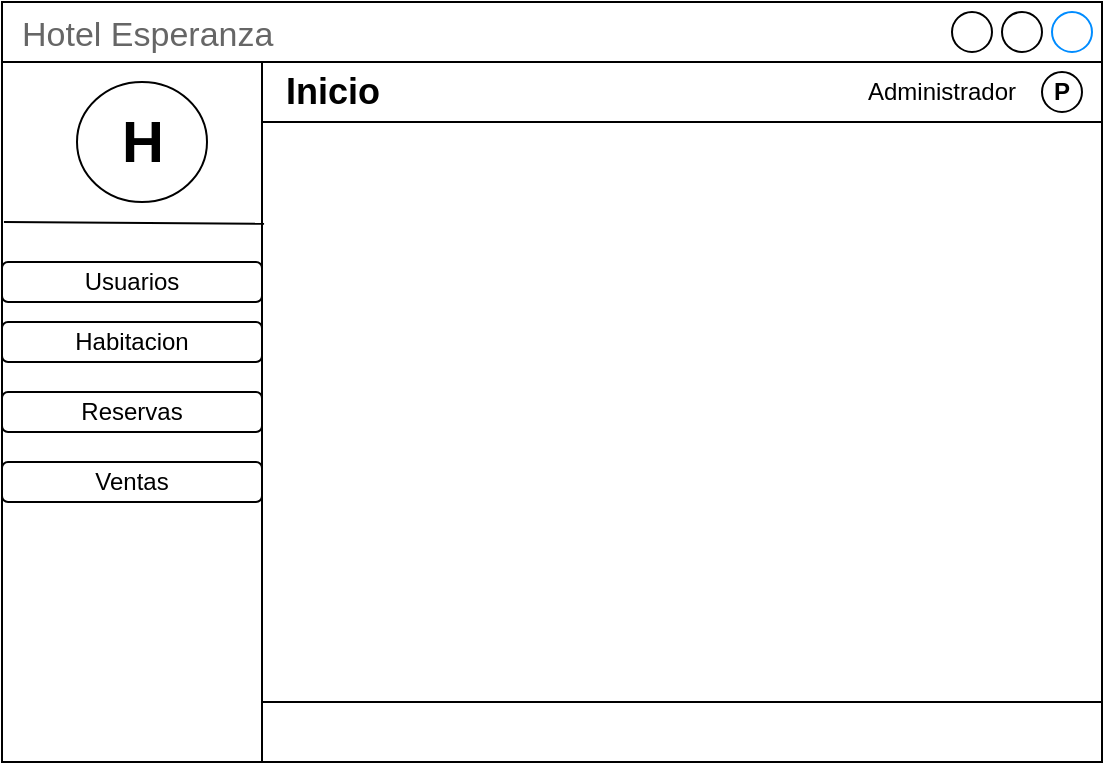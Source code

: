 <mxfile version="22.0.8" type="github" pages="2">
  <diagram name="Inicio" id="1BHzhy0nbax0xnrKGxvR">
    <mxGraphModel dx="1434" dy="832" grid="1" gridSize="10" guides="1" tooltips="1" connect="1" arrows="1" fold="1" page="1" pageScale="1" pageWidth="850" pageHeight="1100" math="0" shadow="0">
      <root>
        <mxCell id="0" />
        <mxCell id="1" parent="0" />
        <mxCell id="prm9V2R4d44I98yp5f6J-2" value="Hotel Esperanza" style="strokeWidth=1;shadow=0;dashed=0;align=center;html=1;shape=mxgraph.mockup.containers.window;align=left;verticalAlign=top;spacingLeft=8;strokeColor2=#008cff;strokeColor3=#c4c4c4;fontColor=#666666;mainText=;fontSize=17;labelBackgroundColor=none;whiteSpace=wrap;" vertex="1" parent="1">
          <mxGeometry x="130" y="90" width="550" height="380" as="geometry" />
        </mxCell>
        <mxCell id="prm9V2R4d44I98yp5f6J-13" value="" style="rounded=0;whiteSpace=wrap;html=1;" vertex="1" parent="1">
          <mxGeometry x="130" y="120" width="130" height="350" as="geometry" />
        </mxCell>
        <mxCell id="prm9V2R4d44I98yp5f6J-16" value="Reservas" style="rounded=1;whiteSpace=wrap;html=1;" vertex="1" parent="1">
          <mxGeometry x="130" y="285" width="130" height="20" as="geometry" />
        </mxCell>
        <mxCell id="prm9V2R4d44I98yp5f6J-18" value="Usuarios" style="rounded=1;whiteSpace=wrap;html=1;strokeColor=default;" vertex="1" parent="1">
          <mxGeometry x="130" y="220" width="130" height="20" as="geometry" />
        </mxCell>
        <mxCell id="prm9V2R4d44I98yp5f6J-20" value="&lt;h1&gt;&lt;font style=&quot;font-size: 29px;&quot;&gt;H&lt;/font&gt;&lt;/h1&gt;" style="ellipse;whiteSpace=wrap;html=1;" vertex="1" parent="1">
          <mxGeometry x="167.5" y="130" width="65" height="60" as="geometry" />
        </mxCell>
        <mxCell id="prm9V2R4d44I98yp5f6J-19" value="Habitacion" style="rounded=1;whiteSpace=wrap;html=1;" vertex="1" parent="1">
          <mxGeometry x="130" y="250" width="130" height="20" as="geometry" />
        </mxCell>
        <mxCell id="prm9V2R4d44I98yp5f6J-23" value="" style="endArrow=none;html=1;rounded=0;exitX=0.007;exitY=0.197;exitDx=0;exitDy=0;exitPerimeter=0;entryX=1.008;entryY=0.231;entryDx=0;entryDy=0;entryPerimeter=0;" edge="1" parent="1" target="prm9V2R4d44I98yp5f6J-13">
          <mxGeometry width="50" height="50" relative="1" as="geometry">
            <mxPoint x="130.98" y="200.0" as="sourcePoint" />
            <mxPoint x="250" y="200" as="targetPoint" />
          </mxGeometry>
        </mxCell>
        <mxCell id="prm9V2R4d44I98yp5f6J-24" value="Ventas" style="rounded=1;whiteSpace=wrap;html=1;" vertex="1" parent="1">
          <mxGeometry x="130" y="320" width="130" height="20" as="geometry" />
        </mxCell>
        <mxCell id="prm9V2R4d44I98yp5f6J-40" value="" style="rounded=0;whiteSpace=wrap;html=1;" vertex="1" parent="1">
          <mxGeometry x="260" y="440" width="420" height="30" as="geometry" />
        </mxCell>
        <mxCell id="prm9V2R4d44I98yp5f6J-41" value="&lt;h2&gt;&amp;nbsp; Inicio&lt;/h2&gt;" style="rounded=0;whiteSpace=wrap;html=1;align=left;" vertex="1" parent="1">
          <mxGeometry x="260" y="120" width="420" height="30" as="geometry" />
        </mxCell>
        <mxCell id="8INweQmi1ao8vCVMYEEV-1" value="&lt;b&gt;P&lt;/b&gt;" style="ellipse;whiteSpace=wrap;html=1;aspect=fixed;" vertex="1" parent="1">
          <mxGeometry x="650" y="125" width="20" height="20" as="geometry" />
        </mxCell>
        <mxCell id="8INweQmi1ao8vCVMYEEV-2" value="Administrador" style="text;html=1;strokeColor=none;fillColor=none;align=center;verticalAlign=middle;whiteSpace=wrap;rounded=0;" vertex="1" parent="1">
          <mxGeometry x="570" y="120" width="60" height="30" as="geometry" />
        </mxCell>
      </root>
    </mxGraphModel>
  </diagram>
  <diagram id="0PvmPzO98gkM6dWEAUke" name="Usuarios">
    <mxGraphModel dx="1434" dy="832" grid="1" gridSize="10" guides="1" tooltips="1" connect="1" arrows="1" fold="1" page="1" pageScale="1" pageWidth="850" pageHeight="1100" math="0" shadow="0">
      <root>
        <mxCell id="0" />
        <mxCell id="1" parent="0" />
        <mxCell id="oTyDAaPy6KYJ5hlqfWlX-1" value="Hotel Esperanza AC.&lt;br&gt;" style="strokeWidth=1;shadow=0;dashed=0;align=center;html=1;shape=mxgraph.mockup.containers.window;align=left;verticalAlign=top;spacingLeft=8;strokeColor2=#008cff;strokeColor3=#c4c4c4;fontColor=#666666;mainText=;fontSize=17;labelBackgroundColor=none;whiteSpace=wrap;" vertex="1" parent="1">
          <mxGeometry x="130" y="90" width="550" height="380" as="geometry" />
        </mxCell>
        <mxCell id="oTyDAaPy6KYJ5hlqfWlX-2" value="" style="rounded=0;whiteSpace=wrap;html=1;" vertex="1" parent="1">
          <mxGeometry x="130" y="120" width="130" height="350" as="geometry" />
        </mxCell>
        <mxCell id="oTyDAaPy6KYJ5hlqfWlX-3" value="Reservas" style="rounded=1;whiteSpace=wrap;html=1;" vertex="1" parent="1">
          <mxGeometry x="130" y="285" width="130" height="20" as="geometry" />
        </mxCell>
        <mxCell id="oTyDAaPy6KYJ5hlqfWlX-4" value="Usuarios" style="rounded=1;whiteSpace=wrap;html=1;strokeColor=#6c8ebf;fillColor=#dae8fc;" vertex="1" parent="1">
          <mxGeometry x="130" y="220" width="130" height="20" as="geometry" />
        </mxCell>
        <mxCell id="oTyDAaPy6KYJ5hlqfWlX-5" value="&lt;h1&gt;&lt;font style=&quot;font-size: 29px;&quot;&gt;H&lt;/font&gt;&lt;/h1&gt;" style="ellipse;whiteSpace=wrap;html=1;" vertex="1" parent="1">
          <mxGeometry x="167.5" y="130" width="65" height="60" as="geometry" />
        </mxCell>
        <mxCell id="oTyDAaPy6KYJ5hlqfWlX-6" value="Habitacion" style="rounded=1;whiteSpace=wrap;html=1;" vertex="1" parent="1">
          <mxGeometry x="130" y="250" width="130" height="20" as="geometry" />
        </mxCell>
        <mxCell id="oTyDAaPy6KYJ5hlqfWlX-7" value="" style="endArrow=none;html=1;rounded=0;exitX=0.007;exitY=0.197;exitDx=0;exitDy=0;exitPerimeter=0;entryX=1.008;entryY=0.231;entryDx=0;entryDy=0;entryPerimeter=0;" edge="1" parent="1" target="oTyDAaPy6KYJ5hlqfWlX-2">
          <mxGeometry width="50" height="50" relative="1" as="geometry">
            <mxPoint x="130.98" y="200.0" as="sourcePoint" />
            <mxPoint x="250" y="200" as="targetPoint" />
          </mxGeometry>
        </mxCell>
        <mxCell id="oTyDAaPy6KYJ5hlqfWlX-8" value="Ventas" style="rounded=1;whiteSpace=wrap;html=1;" vertex="1" parent="1">
          <mxGeometry x="130" y="320" width="130" height="20" as="geometry" />
        </mxCell>
        <mxCell id="oTyDAaPy6KYJ5hlqfWlX-9" value="" style="rounded=0;whiteSpace=wrap;html=1;" vertex="1" parent="1">
          <mxGeometry x="260" y="440" width="420" height="30" as="geometry" />
        </mxCell>
        <mxCell id="oTyDAaPy6KYJ5hlqfWlX-10" value="&lt;h2&gt;&amp;nbsp; Usuarios&lt;/h2&gt;" style="rounded=0;whiteSpace=wrap;html=1;align=left;" vertex="1" parent="1">
          <mxGeometry x="260" y="120" width="420" height="30" as="geometry" />
        </mxCell>
        <mxCell id="CrvFjvNTxzVoyaFxaUj--1" value="&lt;b&gt;P&lt;/b&gt;" style="ellipse;whiteSpace=wrap;html=1;aspect=fixed;" vertex="1" parent="1">
          <mxGeometry x="650" y="125" width="20" height="20" as="geometry" />
        </mxCell>
        <mxCell id="CrvFjvNTxzVoyaFxaUj--2" value="Administrador" style="text;html=1;strokeColor=none;fillColor=none;align=center;verticalAlign=middle;whiteSpace=wrap;rounded=0;" vertex="1" parent="1">
          <mxGeometry x="570" y="120" width="60" height="30" as="geometry" />
        </mxCell>
        <mxCell id="CrvFjvNTxzVoyaFxaUj--3" value="" style="shape=table;html=1;whiteSpace=wrap;startSize=0;container=1;collapsible=0;childLayout=tableLayout;strokeWidth=2;" vertex="1" parent="1">
          <mxGeometry x="280" y="205" width="360" height="80" as="geometry" />
        </mxCell>
        <mxCell id="CrvFjvNTxzVoyaFxaUj--4" value="" style="shape=tableRow;horizontal=0;startSize=0;swimlaneHead=0;swimlaneBody=0;top=0;left=0;bottom=0;right=0;collapsible=0;dropTarget=0;fillColor=none;points=[[0,0.5],[1,0.5]];portConstraint=eastwest;" vertex="1" parent="CrvFjvNTxzVoyaFxaUj--3">
          <mxGeometry width="360" height="33" as="geometry" />
        </mxCell>
        <mxCell id="CrvFjvNTxzVoyaFxaUj--5" value="Header 1" style="shape=partialRectangle;html=1;whiteSpace=wrap;connectable=0;fillColor=none;top=0;left=0;bottom=0;right=0;overflow=hidden;fontStyle=1" vertex="1" parent="CrvFjvNTxzVoyaFxaUj--4">
          <mxGeometry width="180" height="33" as="geometry">
            <mxRectangle width="180" height="33" as="alternateBounds" />
          </mxGeometry>
        </mxCell>
        <mxCell id="CrvFjvNTxzVoyaFxaUj--6" value="Header 2" style="shape=partialRectangle;html=1;whiteSpace=wrap;connectable=0;fillColor=none;top=0;left=0;bottom=0;right=0;overflow=hidden;fontStyle=1" vertex="1" parent="CrvFjvNTxzVoyaFxaUj--4">
          <mxGeometry x="180" width="180" height="33" as="geometry">
            <mxRectangle width="180" height="33" as="alternateBounds" />
          </mxGeometry>
        </mxCell>
        <mxCell id="CrvFjvNTxzVoyaFxaUj--7" value="" style="shape=tableRow;horizontal=0;startSize=0;swimlaneHead=0;swimlaneBody=0;top=0;left=0;bottom=0;right=0;collapsible=0;dropTarget=0;fillColor=none;points=[[0,0.5],[1,0.5]];portConstraint=eastwest;" vertex="1" parent="CrvFjvNTxzVoyaFxaUj--3">
          <mxGeometry y="33" width="360" height="23" as="geometry" />
        </mxCell>
        <mxCell id="CrvFjvNTxzVoyaFxaUj--8" value="row 1, cell 1" style="shape=partialRectangle;html=1;whiteSpace=wrap;connectable=0;fillColor=none;top=0;left=0;bottom=0;right=0;overflow=hidden;" vertex="1" parent="CrvFjvNTxzVoyaFxaUj--7">
          <mxGeometry width="180" height="23" as="geometry">
            <mxRectangle width="180" height="23" as="alternateBounds" />
          </mxGeometry>
        </mxCell>
        <mxCell id="CrvFjvNTxzVoyaFxaUj--9" value="row 1, cell 2" style="shape=partialRectangle;html=1;whiteSpace=wrap;connectable=0;fillColor=none;top=0;left=0;bottom=0;right=0;overflow=hidden;" vertex="1" parent="CrvFjvNTxzVoyaFxaUj--7">
          <mxGeometry x="180" width="180" height="23" as="geometry">
            <mxRectangle width="180" height="23" as="alternateBounds" />
          </mxGeometry>
        </mxCell>
        <mxCell id="CrvFjvNTxzVoyaFxaUj--10" value="" style="shape=tableRow;horizontal=0;startSize=0;swimlaneHead=0;swimlaneBody=0;top=0;left=0;bottom=0;right=0;collapsible=0;dropTarget=0;fillColor=none;points=[[0,0.5],[1,0.5]];portConstraint=eastwest;" vertex="1" parent="CrvFjvNTxzVoyaFxaUj--3">
          <mxGeometry y="56" width="360" height="24" as="geometry" />
        </mxCell>
        <mxCell id="CrvFjvNTxzVoyaFxaUj--11" value="row 2, cell 1" style="shape=partialRectangle;html=1;whiteSpace=wrap;connectable=0;fillColor=none;top=0;left=0;bottom=0;right=0;overflow=hidden;" vertex="1" parent="CrvFjvNTxzVoyaFxaUj--10">
          <mxGeometry width="180" height="24" as="geometry">
            <mxRectangle width="180" height="24" as="alternateBounds" />
          </mxGeometry>
        </mxCell>
        <mxCell id="CrvFjvNTxzVoyaFxaUj--12" value="row 2, cell 2" style="shape=partialRectangle;html=1;whiteSpace=wrap;connectable=0;fillColor=none;top=0;left=0;bottom=0;right=0;overflow=hidden;" vertex="1" parent="CrvFjvNTxzVoyaFxaUj--10">
          <mxGeometry x="180" width="180" height="24" as="geometry">
            <mxRectangle width="180" height="24" as="alternateBounds" />
          </mxGeometry>
        </mxCell>
        <mxCell id="CrvFjvNTxzVoyaFxaUj--90" value="&lt;h2&gt;Listado de empleados&lt;/h2&gt;" style="text;html=1;strokeColor=none;fillColor=none;align=center;verticalAlign=middle;whiteSpace=wrap;rounded=0;" vertex="1" parent="1">
          <mxGeometry x="280" y="170" width="210" height="30" as="geometry" />
        </mxCell>
        <mxCell id="CrvFjvNTxzVoyaFxaUj--104" value="&lt;h2&gt;Listado de clientes&lt;/h2&gt;" style="text;html=1;strokeColor=none;fillColor=none;align=center;verticalAlign=middle;whiteSpace=wrap;rounded=0;" vertex="1" parent="1">
          <mxGeometry x="280" y="305" width="180" height="30" as="geometry" />
        </mxCell>
        <mxCell id="CrvFjvNTxzVoyaFxaUj--105" value="" style="shape=table;html=1;whiteSpace=wrap;startSize=0;container=1;collapsible=0;childLayout=tableLayout;strokeWidth=2;" vertex="1" parent="1">
          <mxGeometry x="280" y="340" width="360" height="80" as="geometry" />
        </mxCell>
        <mxCell id="CrvFjvNTxzVoyaFxaUj--106" value="" style="shape=tableRow;horizontal=0;startSize=0;swimlaneHead=0;swimlaneBody=0;top=0;left=0;bottom=0;right=0;collapsible=0;dropTarget=0;fillColor=none;points=[[0,0.5],[1,0.5]];portConstraint=eastwest;" vertex="1" parent="CrvFjvNTxzVoyaFxaUj--105">
          <mxGeometry width="360" height="33" as="geometry" />
        </mxCell>
        <mxCell id="CrvFjvNTxzVoyaFxaUj--107" value="Header 1" style="shape=partialRectangle;html=1;whiteSpace=wrap;connectable=0;fillColor=none;top=0;left=0;bottom=0;right=0;overflow=hidden;fontStyle=1" vertex="1" parent="CrvFjvNTxzVoyaFxaUj--106">
          <mxGeometry width="180" height="33" as="geometry">
            <mxRectangle width="180" height="33" as="alternateBounds" />
          </mxGeometry>
        </mxCell>
        <mxCell id="CrvFjvNTxzVoyaFxaUj--108" value="Header 2" style="shape=partialRectangle;html=1;whiteSpace=wrap;connectable=0;fillColor=none;top=0;left=0;bottom=0;right=0;overflow=hidden;fontStyle=1" vertex="1" parent="CrvFjvNTxzVoyaFxaUj--106">
          <mxGeometry x="180" width="180" height="33" as="geometry">
            <mxRectangle width="180" height="33" as="alternateBounds" />
          </mxGeometry>
        </mxCell>
        <mxCell id="CrvFjvNTxzVoyaFxaUj--109" value="" style="shape=tableRow;horizontal=0;startSize=0;swimlaneHead=0;swimlaneBody=0;top=0;left=0;bottom=0;right=0;collapsible=0;dropTarget=0;fillColor=none;points=[[0,0.5],[1,0.5]];portConstraint=eastwest;" vertex="1" parent="CrvFjvNTxzVoyaFxaUj--105">
          <mxGeometry y="33" width="360" height="23" as="geometry" />
        </mxCell>
        <mxCell id="CrvFjvNTxzVoyaFxaUj--110" value="row 1, cell 1" style="shape=partialRectangle;html=1;whiteSpace=wrap;connectable=0;fillColor=none;top=0;left=0;bottom=0;right=0;overflow=hidden;" vertex="1" parent="CrvFjvNTxzVoyaFxaUj--109">
          <mxGeometry width="180" height="23" as="geometry">
            <mxRectangle width="180" height="23" as="alternateBounds" />
          </mxGeometry>
        </mxCell>
        <mxCell id="CrvFjvNTxzVoyaFxaUj--111" value="row 1, cell 2" style="shape=partialRectangle;html=1;whiteSpace=wrap;connectable=0;fillColor=none;top=0;left=0;bottom=0;right=0;overflow=hidden;" vertex="1" parent="CrvFjvNTxzVoyaFxaUj--109">
          <mxGeometry x="180" width="180" height="23" as="geometry">
            <mxRectangle width="180" height="23" as="alternateBounds" />
          </mxGeometry>
        </mxCell>
        <mxCell id="CrvFjvNTxzVoyaFxaUj--112" value="" style="shape=tableRow;horizontal=0;startSize=0;swimlaneHead=0;swimlaneBody=0;top=0;left=0;bottom=0;right=0;collapsible=0;dropTarget=0;fillColor=none;points=[[0,0.5],[1,0.5]];portConstraint=eastwest;" vertex="1" parent="CrvFjvNTxzVoyaFxaUj--105">
          <mxGeometry y="56" width="360" height="24" as="geometry" />
        </mxCell>
        <mxCell id="CrvFjvNTxzVoyaFxaUj--113" value="row 2, cell 1" style="shape=partialRectangle;html=1;whiteSpace=wrap;connectable=0;fillColor=none;top=0;left=0;bottom=0;right=0;overflow=hidden;" vertex="1" parent="CrvFjvNTxzVoyaFxaUj--112">
          <mxGeometry width="180" height="24" as="geometry">
            <mxRectangle width="180" height="24" as="alternateBounds" />
          </mxGeometry>
        </mxCell>
        <mxCell id="CrvFjvNTxzVoyaFxaUj--114" value="row 2, cell 2" style="shape=partialRectangle;html=1;whiteSpace=wrap;connectable=0;fillColor=none;top=0;left=0;bottom=0;right=0;overflow=hidden;" vertex="1" parent="CrvFjvNTxzVoyaFxaUj--112">
          <mxGeometry x="180" width="180" height="24" as="geometry">
            <mxRectangle width="180" height="24" as="alternateBounds" />
          </mxGeometry>
        </mxCell>
        <mxCell id="CrvFjvNTxzVoyaFxaUj--91" value="" style="shape=ellipse;shadow=1;aspect=fixed;sketch=0;html=1;labelPosition=center;verticalLabelPosition=bottom;align=center;verticalAlign=top;fillColor=#dae8fc;strokeColor=#6c8ebf;" vertex="1" parent="1">
          <mxGeometry x="604" y="390" width="36" height="36" as="geometry" />
        </mxCell>
        <mxCell id="CrvFjvNTxzVoyaFxaUj--92" value="" style="dashed=0;html=1;shape=mxgraph.gmdl.plus;strokeColor=#ffffff;strokeWidth=2;shadow=0;sketch=0;" vertex="1" parent="CrvFjvNTxzVoyaFxaUj--91">
          <mxGeometry x="12.857" y="12.857" width="10.286" height="10.286" as="geometry" />
        </mxCell>
        <mxCell id="CrvFjvNTxzVoyaFxaUj--126" value="" style="verticalLabelPosition=bottom;shadow=0;dashed=0;align=center;html=1;verticalAlign=top;strokeWidth=1;shape=mxgraph.mockup.navigation.scrollBar;strokeColor=#999999;barPos=20;fillColor2=#99ddff;strokeColor2=none;direction=north;" vertex="1" parent="1">
          <mxGeometry x="660" y="150" width="20" height="290" as="geometry" />
        </mxCell>
      </root>
    </mxGraphModel>
  </diagram>
</mxfile>
